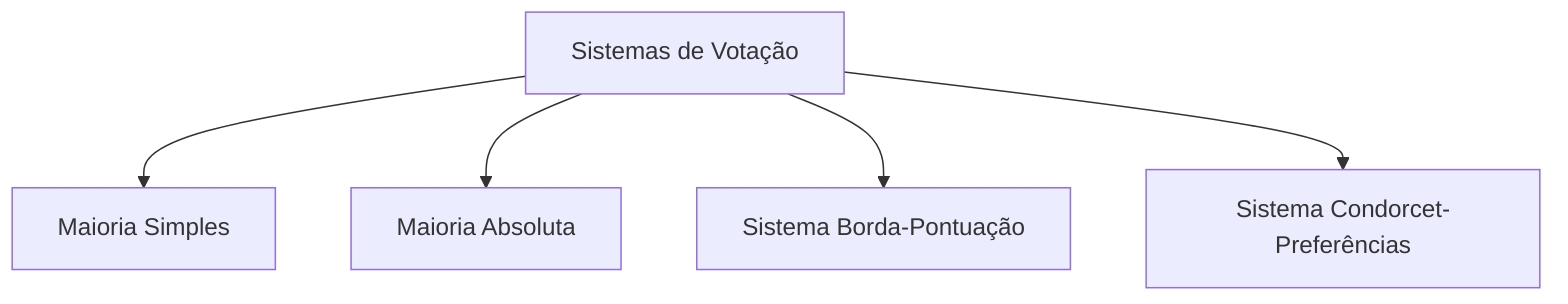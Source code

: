 graph TD
  A["Sistemas de Votação"]
  A --> B["Maioria Simples"]
  A --> C["Maioria Absoluta"]
  A --> D["Sistema Borda-Pontuação"]
  A --> E["Sistema Condorcet-Preferências"]